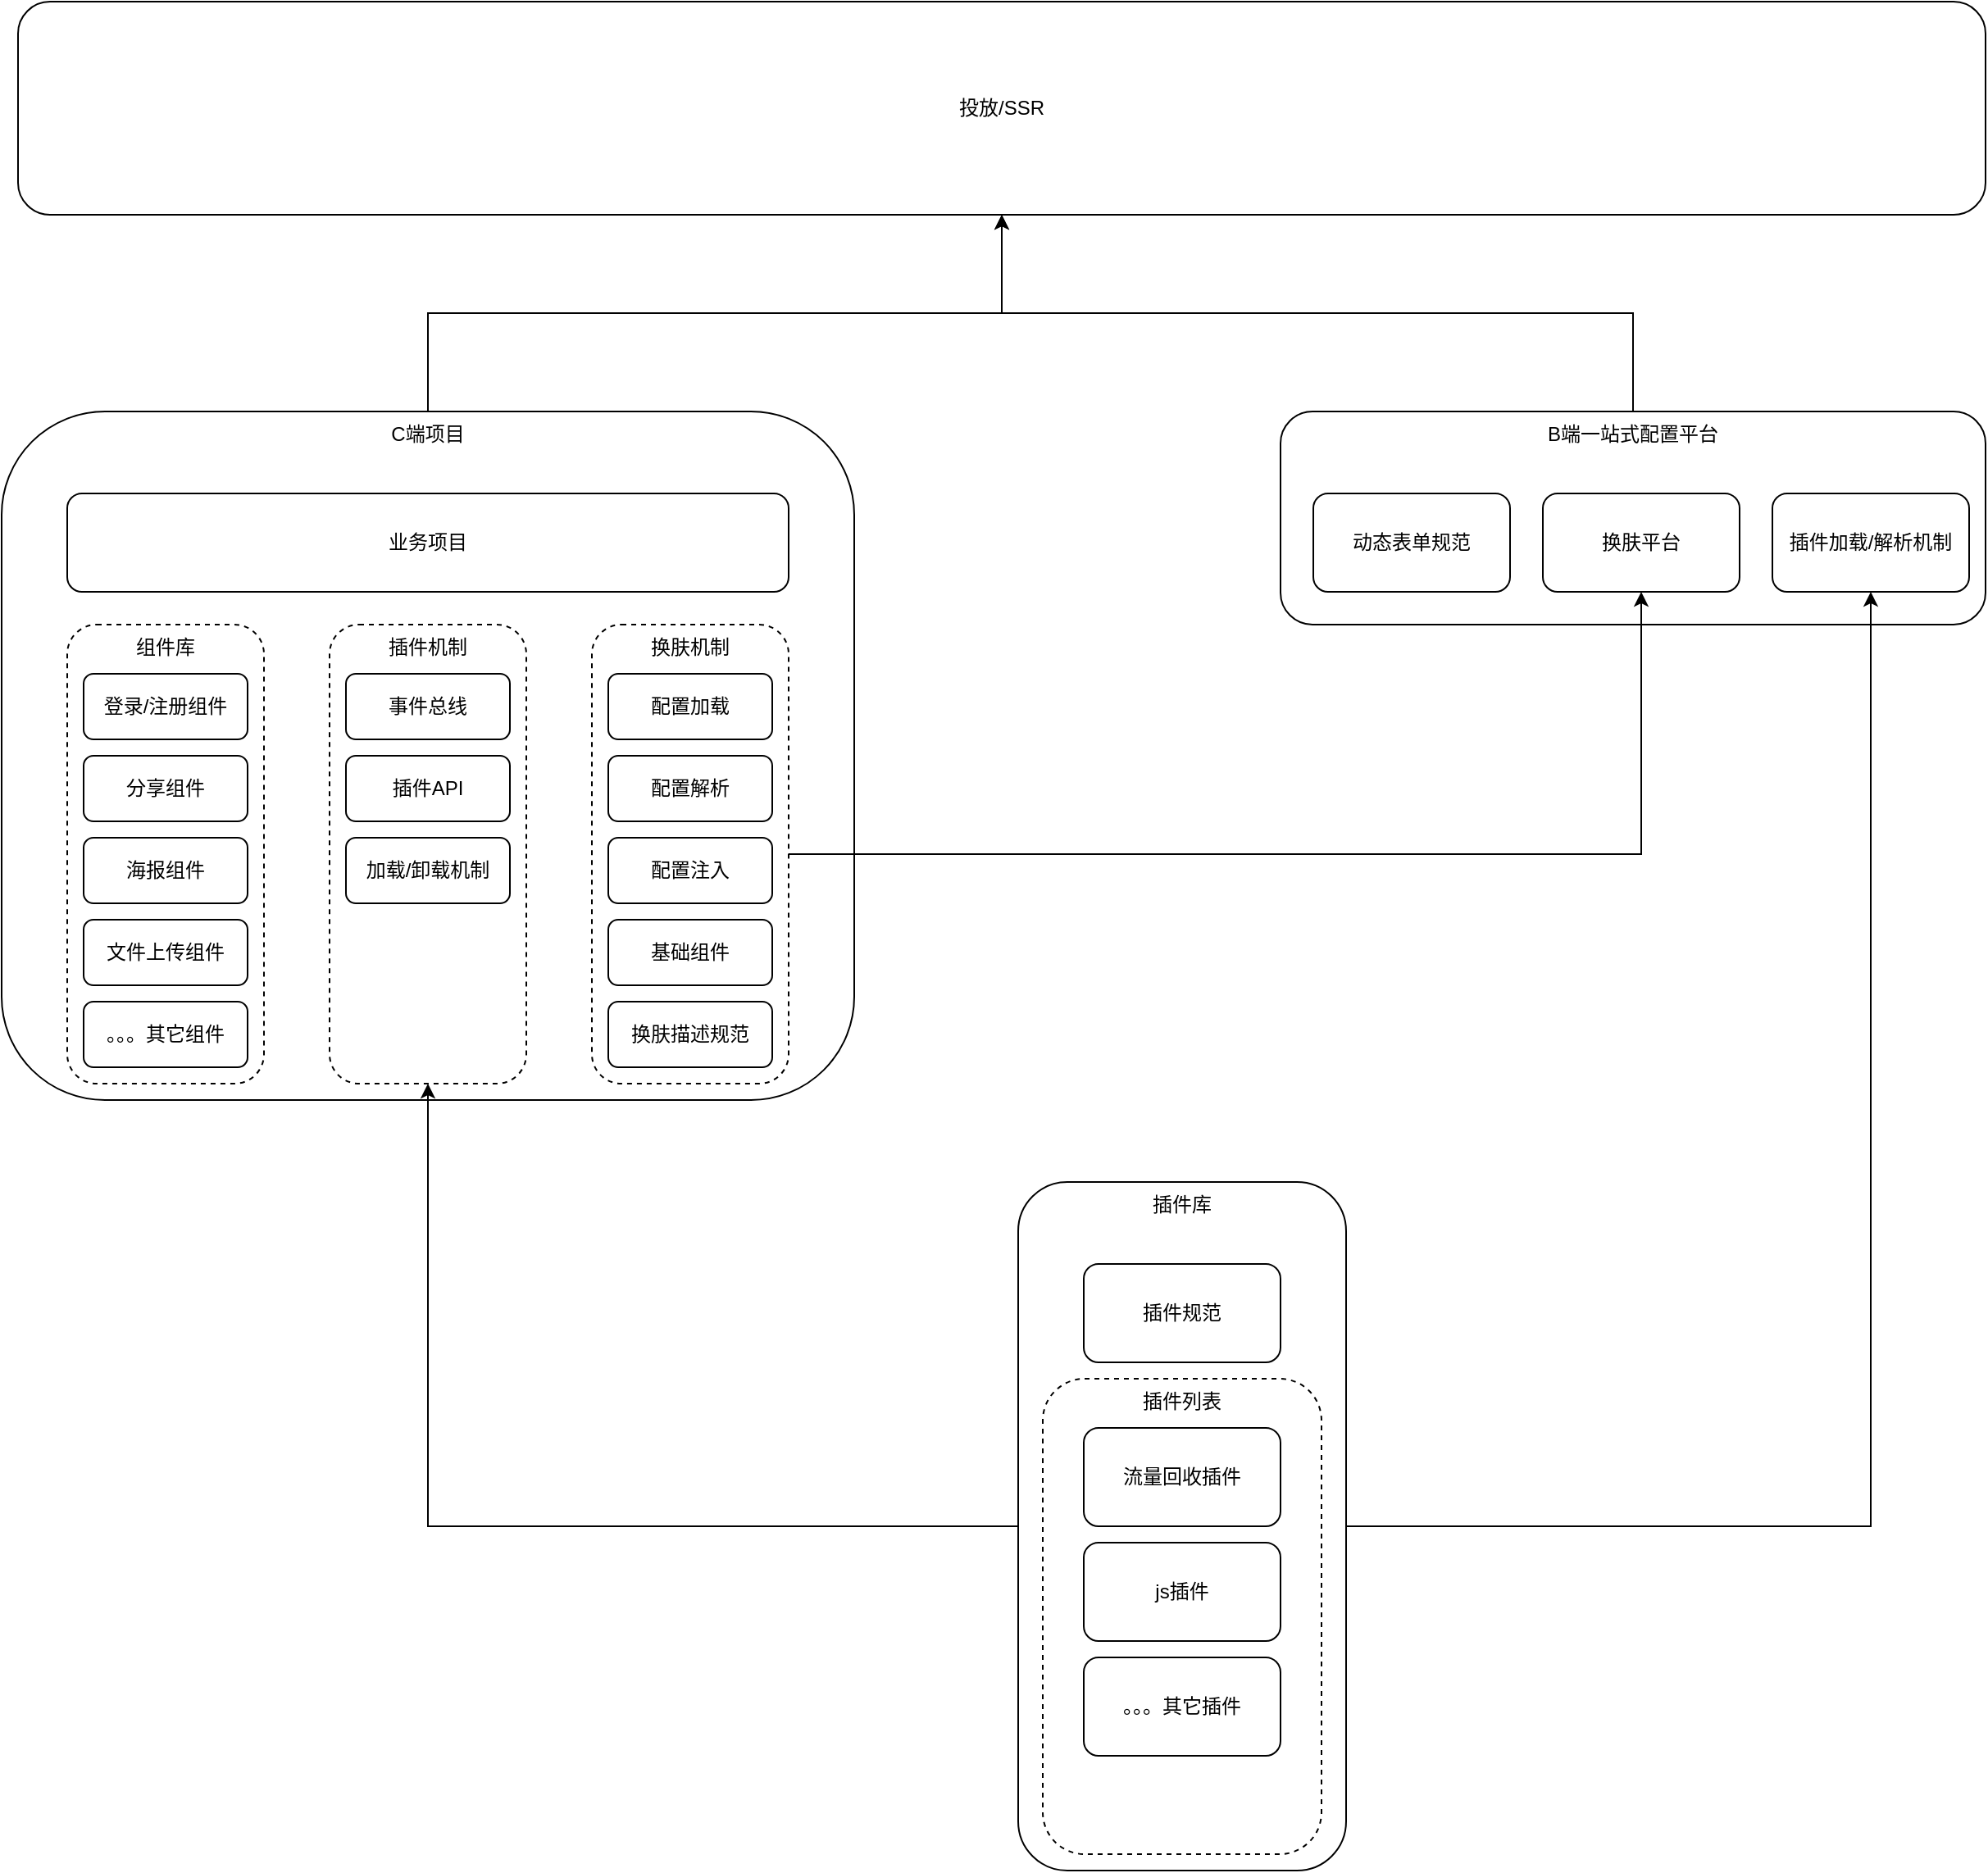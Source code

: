<mxfile version="14.2.9" type="github">
  <diagram id="OEEgM5_fH-xbBg2mpcmx" name="Page-1">
    <mxGraphModel dx="1577" dy="1077" grid="1" gridSize="10" guides="1" tooltips="1" connect="1" arrows="1" fold="1" page="1" pageScale="1" pageWidth="827" pageHeight="1169" math="0" shadow="0">
      <root>
        <mxCell id="0" />
        <mxCell id="1" parent="0" />
        <mxCell id="d-i5TeEIlDbLvMZRRYNr-32" style="edgeStyle=orthogonalEdgeStyle;rounded=0;orthogonalLoop=1;jettySize=auto;html=1;entryX=0.5;entryY=1;entryDx=0;entryDy=0;" edge="1" parent="1" source="6Y6k767Hvke-sPqiCbXi-1" target="d-i5TeEIlDbLvMZRRYNr-31">
          <mxGeometry relative="1" as="geometry" />
        </mxCell>
        <mxCell id="6Y6k767Hvke-sPqiCbXi-1" value="C端项目" style="rounded=1;whiteSpace=wrap;html=1;verticalAlign=top;" parent="1" vertex="1">
          <mxGeometry x="70" y="380" width="520" height="420" as="geometry" />
        </mxCell>
        <mxCell id="6Y6k767Hvke-sPqiCbXi-3" value="业务项目" style="rounded=1;whiteSpace=wrap;html=1;" parent="1" vertex="1">
          <mxGeometry x="110" y="430" width="440" height="60" as="geometry" />
        </mxCell>
        <mxCell id="6Y6k767Hvke-sPqiCbXi-4" value="组件库" style="rounded=1;whiteSpace=wrap;html=1;dashed=1;verticalAlign=top;" parent="1" vertex="1">
          <mxGeometry x="110" y="510" width="120" height="280" as="geometry" />
        </mxCell>
        <mxCell id="6Y6k767Hvke-sPqiCbXi-11" value="登录/注册组件" style="rounded=1;whiteSpace=wrap;html=1;" parent="1" vertex="1">
          <mxGeometry x="120" y="540" width="100" height="40" as="geometry" />
        </mxCell>
        <mxCell id="6Y6k767Hvke-sPqiCbXi-12" value="分享组件" style="rounded=1;whiteSpace=wrap;html=1;" parent="1" vertex="1">
          <mxGeometry x="120" y="590" width="100" height="40" as="geometry" />
        </mxCell>
        <mxCell id="6Y6k767Hvke-sPqiCbXi-13" value="海报组件" style="rounded=1;whiteSpace=wrap;html=1;" parent="1" vertex="1">
          <mxGeometry x="120" y="640" width="100" height="40" as="geometry" />
        </mxCell>
        <mxCell id="6Y6k767Hvke-sPqiCbXi-14" value="文件上传组件" style="rounded=1;whiteSpace=wrap;html=1;" parent="1" vertex="1">
          <mxGeometry x="120" y="690" width="100" height="40" as="geometry" />
        </mxCell>
        <mxCell id="6Y6k767Hvke-sPqiCbXi-15" value="。。。其它组件" style="rounded=1;whiteSpace=wrap;html=1;" parent="1" vertex="1">
          <mxGeometry x="120" y="740" width="100" height="40" as="geometry" />
        </mxCell>
        <mxCell id="6Y6k767Hvke-sPqiCbXi-16" value="插件机制" style="rounded=1;whiteSpace=wrap;html=1;dashed=1;verticalAlign=top;" parent="1" vertex="1">
          <mxGeometry x="270" y="510" width="120" height="280" as="geometry" />
        </mxCell>
        <mxCell id="6Y6k767Hvke-sPqiCbXi-17" value="事件总线" style="rounded=1;whiteSpace=wrap;html=1;" parent="1" vertex="1">
          <mxGeometry x="280" y="540" width="100" height="40" as="geometry" />
        </mxCell>
        <mxCell id="6Y6k767Hvke-sPqiCbXi-18" value="插件API" style="rounded=1;whiteSpace=wrap;html=1;" parent="1" vertex="1">
          <mxGeometry x="280" y="590" width="100" height="40" as="geometry" />
        </mxCell>
        <mxCell id="6Y6k767Hvke-sPqiCbXi-19" value="加载/卸载机制" style="rounded=1;whiteSpace=wrap;html=1;" parent="1" vertex="1">
          <mxGeometry x="280" y="640" width="100" height="40" as="geometry" />
        </mxCell>
        <mxCell id="d-i5TeEIlDbLvMZRRYNr-28" style="edgeStyle=orthogonalEdgeStyle;rounded=0;orthogonalLoop=1;jettySize=auto;html=1;exitX=0;exitY=0.5;exitDx=0;exitDy=0;entryX=0.5;entryY=1;entryDx=0;entryDy=0;" edge="1" parent="1" source="6Y6k767Hvke-sPqiCbXi-24" target="6Y6k767Hvke-sPqiCbXi-16">
          <mxGeometry relative="1" as="geometry" />
        </mxCell>
        <mxCell id="6Y6k767Hvke-sPqiCbXi-24" value="插件库" style="rounded=1;whiteSpace=wrap;html=1;verticalAlign=top;" parent="1" vertex="1">
          <mxGeometry x="690" y="850" width="200" height="420" as="geometry" />
        </mxCell>
        <mxCell id="d-i5TeEIlDbLvMZRRYNr-33" style="edgeStyle=orthogonalEdgeStyle;rounded=0;orthogonalLoop=1;jettySize=auto;html=1;entryX=0.5;entryY=1;entryDx=0;entryDy=0;" edge="1" parent="1" source="d-i5TeEIlDbLvMZRRYNr-1" target="d-i5TeEIlDbLvMZRRYNr-31">
          <mxGeometry relative="1" as="geometry" />
        </mxCell>
        <mxCell id="d-i5TeEIlDbLvMZRRYNr-1" value="B端一站式配置平台" style="rounded=1;whiteSpace=wrap;html=1;verticalAlign=top;" vertex="1" parent="1">
          <mxGeometry x="850" y="380" width="430" height="130" as="geometry" />
        </mxCell>
        <mxCell id="d-i5TeEIlDbLvMZRRYNr-2" value="插件规范" style="rounded=1;whiteSpace=wrap;html=1;" vertex="1" parent="1">
          <mxGeometry x="730" y="900" width="120" height="60" as="geometry" />
        </mxCell>
        <mxCell id="d-i5TeEIlDbLvMZRRYNr-3" value="插件列表" style="rounded=1;whiteSpace=wrap;html=1;dashed=1;verticalAlign=top;" vertex="1" parent="1">
          <mxGeometry x="705" y="970" width="170" height="290" as="geometry" />
        </mxCell>
        <mxCell id="d-i5TeEIlDbLvMZRRYNr-4" value="流量回收插件" style="rounded=1;whiteSpace=wrap;html=1;" vertex="1" parent="1">
          <mxGeometry x="730" y="1000" width="120" height="60" as="geometry" />
        </mxCell>
        <mxCell id="d-i5TeEIlDbLvMZRRYNr-5" value="js插件" style="rounded=1;whiteSpace=wrap;html=1;" vertex="1" parent="1">
          <mxGeometry x="730" y="1070" width="120" height="60" as="geometry" />
        </mxCell>
        <mxCell id="d-i5TeEIlDbLvMZRRYNr-6" value="。。。其它插件" style="rounded=1;whiteSpace=wrap;html=1;" vertex="1" parent="1">
          <mxGeometry x="730" y="1140" width="120" height="60" as="geometry" />
        </mxCell>
        <mxCell id="d-i5TeEIlDbLvMZRRYNr-10" value="动态表单规范" style="rounded=1;whiteSpace=wrap;html=1;" vertex="1" parent="1">
          <mxGeometry x="870" y="430" width="120" height="60" as="geometry" />
        </mxCell>
        <mxCell id="d-i5TeEIlDbLvMZRRYNr-12" value="换肤平台" style="rounded=1;whiteSpace=wrap;html=1;" vertex="1" parent="1">
          <mxGeometry x="1010" y="430" width="120" height="60" as="geometry" />
        </mxCell>
        <mxCell id="d-i5TeEIlDbLvMZRRYNr-13" value="插件加载/解析机制" style="rounded=1;whiteSpace=wrap;html=1;" vertex="1" parent="1">
          <mxGeometry x="1150" y="430" width="120" height="60" as="geometry" />
        </mxCell>
        <mxCell id="d-i5TeEIlDbLvMZRRYNr-30" style="edgeStyle=orthogonalEdgeStyle;rounded=0;orthogonalLoop=1;jettySize=auto;html=1;exitX=1;exitY=0.5;exitDx=0;exitDy=0;" edge="1" parent="1" source="d-i5TeEIlDbLvMZRRYNr-14" target="d-i5TeEIlDbLvMZRRYNr-12">
          <mxGeometry relative="1" as="geometry" />
        </mxCell>
        <mxCell id="d-i5TeEIlDbLvMZRRYNr-14" value="换肤机制" style="rounded=1;whiteSpace=wrap;html=1;dashed=1;verticalAlign=top;" vertex="1" parent="1">
          <mxGeometry x="430" y="510" width="120" height="280" as="geometry" />
        </mxCell>
        <mxCell id="d-i5TeEIlDbLvMZRRYNr-17" value="配置加载" style="rounded=1;whiteSpace=wrap;html=1;" vertex="1" parent="1">
          <mxGeometry x="440" y="540" width="100" height="40" as="geometry" />
        </mxCell>
        <mxCell id="d-i5TeEIlDbLvMZRRYNr-18" value="配置解析" style="rounded=1;whiteSpace=wrap;html=1;" vertex="1" parent="1">
          <mxGeometry x="440" y="590" width="100" height="40" as="geometry" />
        </mxCell>
        <mxCell id="d-i5TeEIlDbLvMZRRYNr-19" value="配置注入" style="rounded=1;whiteSpace=wrap;html=1;" vertex="1" parent="1">
          <mxGeometry x="440" y="640" width="100" height="40" as="geometry" />
        </mxCell>
        <mxCell id="d-i5TeEIlDbLvMZRRYNr-20" value="基础组件" style="rounded=1;whiteSpace=wrap;html=1;" vertex="1" parent="1">
          <mxGeometry x="440" y="690" width="100" height="40" as="geometry" />
        </mxCell>
        <mxCell id="d-i5TeEIlDbLvMZRRYNr-21" value="换肤描述规范" style="rounded=1;whiteSpace=wrap;html=1;" vertex="1" parent="1">
          <mxGeometry x="440" y="740" width="100" height="40" as="geometry" />
        </mxCell>
        <mxCell id="d-i5TeEIlDbLvMZRRYNr-27" style="edgeStyle=orthogonalEdgeStyle;rounded=0;orthogonalLoop=1;jettySize=auto;html=1;exitX=0.5;exitY=1;exitDx=0;exitDy=0;" edge="1" parent="1" source="d-i5TeEIlDbLvMZRRYNr-1" target="d-i5TeEIlDbLvMZRRYNr-1">
          <mxGeometry relative="1" as="geometry" />
        </mxCell>
        <mxCell id="d-i5TeEIlDbLvMZRRYNr-29" style="edgeStyle=orthogonalEdgeStyle;rounded=0;orthogonalLoop=1;jettySize=auto;html=1;exitX=1;exitY=0.5;exitDx=0;exitDy=0;entryX=0.5;entryY=1;entryDx=0;entryDy=0;" edge="1" parent="1" source="6Y6k767Hvke-sPqiCbXi-24" target="d-i5TeEIlDbLvMZRRYNr-13">
          <mxGeometry relative="1" as="geometry" />
        </mxCell>
        <mxCell id="d-i5TeEIlDbLvMZRRYNr-31" value="投放/SSR" style="rounded=1;whiteSpace=wrap;html=1;" vertex="1" parent="1">
          <mxGeometry x="80" y="130" width="1200" height="130" as="geometry" />
        </mxCell>
      </root>
    </mxGraphModel>
  </diagram>
</mxfile>
